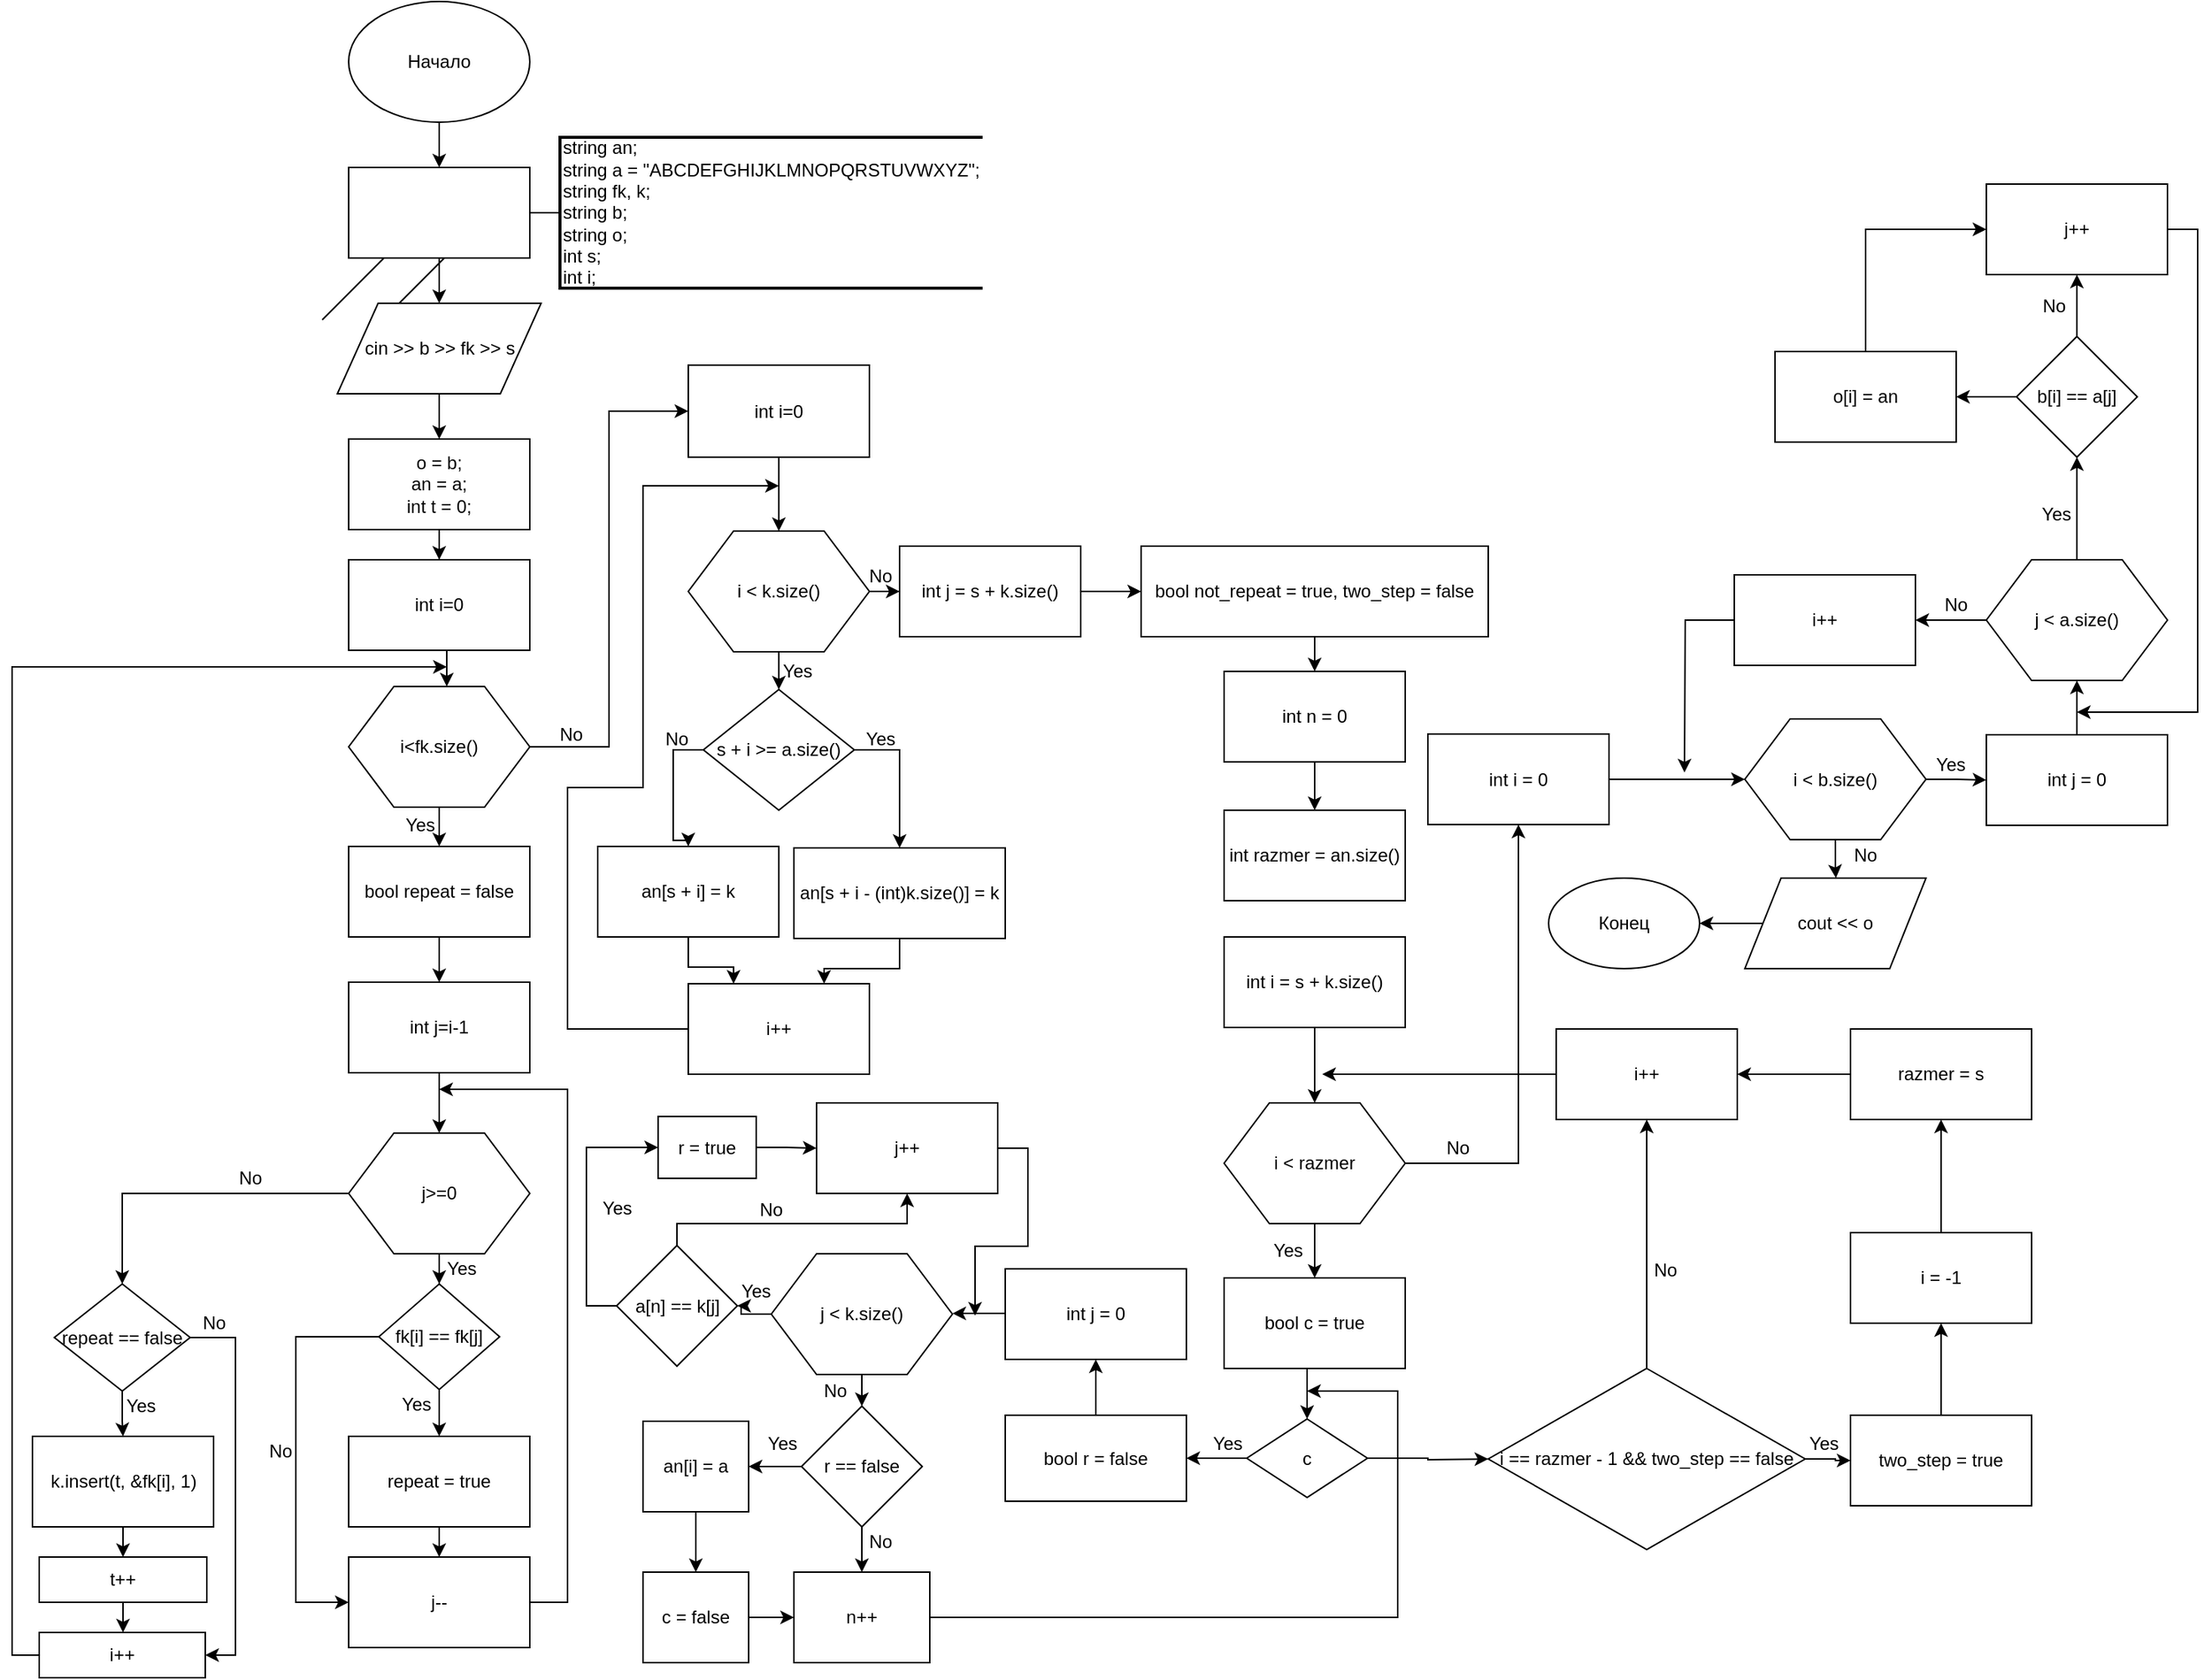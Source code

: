 <mxfile version="10.7.9" type="github"><diagram id="oi6oYu5w-UEiCMXIzrOc" name="Page-1"><mxGraphModel dx="1634" dy="796" grid="1" gridSize="10" guides="1" tooltips="1" connect="1" arrows="1" fold="1" page="1" pageScale="1" pageWidth="827" pageHeight="1169" math="0" shadow="0"><root><mxCell id="0"/><mxCell id="1" parent="0"/><mxCell id="6yxCZvQOGSa0C7Wad3yE-8" style="edgeStyle=orthogonalEdgeStyle;rounded=0;orthogonalLoop=1;jettySize=auto;html=1;exitX=0.5;exitY=1;exitDx=0;exitDy=0;entryX=0.5;entryY=0;entryDx=0;entryDy=0;" parent="1" edge="1"><mxGeometry relative="1" as="geometry"><mxPoint x="347.571" y="149.714" as="targetPoint"/></mxGeometry></mxCell><mxCell id="6yxCZvQOGSa0C7Wad3yE-10" style="edgeStyle=orthogonalEdgeStyle;rounded=0;orthogonalLoop=1;jettySize=auto;html=1;exitX=0.5;exitY=1;exitDx=0;exitDy=0;entryX=0.5;entryY=0;entryDx=0;entryDy=0;" parent="1" edge="1"><mxGeometry relative="1" as="geometry"><mxPoint x="347.571" y="239.714" as="targetPoint"/></mxGeometry></mxCell><mxCell id="6yxCZvQOGSa0C7Wad3yE-7" value="" style="endArrow=none;html=1;entryX=0;entryY=0.5;entryDx=0;entryDy=0;entryPerimeter=0;exitX=1;exitY=0.5;exitDx=0;exitDy=0;" parent="1" edge="1"><mxGeometry width="50" height="50" relative="1" as="geometry"><mxPoint x="407.571" y="179.714" as="sourcePoint"/><mxPoint x="337.5" y="250" as="targetPoint"/></mxGeometry></mxCell><mxCell id="6yxCZvQOGSa0C7Wad3yE-13" value="" style="edgeStyle=orthogonalEdgeStyle;rounded=0;orthogonalLoop=1;jettySize=auto;html=1;" parent="1" edge="1"><mxGeometry relative="1" as="geometry"><mxPoint x="347.571" y="330" as="targetPoint"/></mxGeometry></mxCell><mxCell id="6yxCZvQOGSa0C7Wad3yE-16" value="" style="edgeStyle=orthogonalEdgeStyle;rounded=0;orthogonalLoop=1;jettySize=auto;html=1;" parent="1" edge="1"><mxGeometry relative="1" as="geometry"><mxPoint x="347.571" y="410" as="targetPoint"/></mxGeometry></mxCell><mxCell id="6yxCZvQOGSa0C7Wad3yE-17" value="" style="edgeStyle=orthogonalEdgeStyle;rounded=0;orthogonalLoop=1;jettySize=auto;html=1;" parent="1" edge="1"><mxGeometry relative="1" as="geometry"><mxPoint x="347.571" y="494" as="targetPoint"/></mxGeometry></mxCell><mxCell id="6yxCZvQOGSa0C7Wad3yE-19" value="" style="edgeStyle=orthogonalEdgeStyle;rounded=0;orthogonalLoop=1;jettySize=auto;html=1;" parent="1" edge="1"><mxGeometry relative="1" as="geometry"><mxPoint x="347.571" y="600" as="targetPoint"/></mxGeometry></mxCell><mxCell id="6yxCZvQOGSa0C7Wad3yE-22" value="" style="edgeStyle=orthogonalEdgeStyle;rounded=0;orthogonalLoop=1;jettySize=auto;html=1;" parent="1" edge="1"><mxGeometry relative="1" as="geometry"><mxPoint x="347.571" y="690" as="targetPoint"/></mxGeometry></mxCell><mxCell id="6yxCZvQOGSa0C7Wad3yE-25" value="" style="edgeStyle=orthogonalEdgeStyle;rounded=0;orthogonalLoop=1;jettySize=auto;html=1;" parent="1" edge="1"><mxGeometry relative="1" as="geometry"><mxPoint x="347.571" y="890.063" as="targetPoint"/></mxGeometry></mxCell><mxCell id="6yxCZvQOGSa0C7Wad3yE-23" value="" style="edgeStyle=orthogonalEdgeStyle;rounded=0;orthogonalLoop=1;jettySize=auto;html=1;" parent="1" edge="1"><mxGeometry relative="1" as="geometry"><mxPoint x="347.5" y="790" as="targetPoint"/></mxGeometry></mxCell><mxCell id="6yxCZvQOGSa0C7Wad3yE-28" style="edgeStyle=orthogonalEdgeStyle;rounded=0;orthogonalLoop=1;jettySize=auto;html=1;exitX=0.5;exitY=1;exitDx=0;exitDy=0;entryX=0.5;entryY=0;entryDx=0;entryDy=0;" parent="1" edge="1"><mxGeometry relative="1" as="geometry"><mxPoint x="387.571" y="149.714" as="targetPoint"/></mxGeometry></mxCell><mxCell id="6yxCZvQOGSa0C7Wad3yE-29" style="edgeStyle=orthogonalEdgeStyle;rounded=0;orthogonalLoop=1;jettySize=auto;html=1;exitX=0.5;exitY=1;exitDx=0;exitDy=0;entryX=0.5;entryY=0;entryDx=0;entryDy=0;" parent="1" edge="1"><mxGeometry relative="1" as="geometry"><mxPoint x="387.571" y="239.714" as="targetPoint"/></mxGeometry></mxCell><mxCell id="6yxCZvQOGSa0C7Wad3yE-31" value="" style="endArrow=none;html=1;entryX=0;entryY=0.5;entryDx=0;entryDy=0;entryPerimeter=0;exitX=1;exitY=0.5;exitDx=0;exitDy=0;" parent="1" edge="1"><mxGeometry width="50" height="50" relative="1" as="geometry"><mxPoint x="447.571" y="179.714" as="sourcePoint"/><mxPoint x="377.5" y="250" as="targetPoint"/></mxGeometry></mxCell><mxCell id="6yxCZvQOGSa0C7Wad3yE-32" value="" style="edgeStyle=orthogonalEdgeStyle;rounded=0;orthogonalLoop=1;jettySize=auto;html=1;" parent="1" edge="1"><mxGeometry relative="1" as="geometry"><mxPoint x="387.571" y="330" as="targetPoint"/></mxGeometry></mxCell><mxCell id="6yxCZvQOGSa0C7Wad3yE-34" value="" style="edgeStyle=orthogonalEdgeStyle;rounded=0;orthogonalLoop=1;jettySize=auto;html=1;" parent="1" edge="1"><mxGeometry relative="1" as="geometry"><mxPoint x="387.571" y="410" as="targetPoint"/></mxGeometry></mxCell><mxCell id="6yxCZvQOGSa0C7Wad3yE-36" value="" style="edgeStyle=orthogonalEdgeStyle;rounded=0;orthogonalLoop=1;jettySize=auto;html=1;" parent="1" edge="1"><mxGeometry relative="1" as="geometry"><mxPoint x="387.571" y="496" as="targetPoint"/></mxGeometry></mxCell><mxCell id="6yxCZvQOGSa0C7Wad3yE-38" value="" style="edgeStyle=orthogonalEdgeStyle;rounded=0;orthogonalLoop=1;jettySize=auto;html=1;" parent="1" edge="1"><mxGeometry relative="1" as="geometry"><mxPoint x="387.571" y="600" as="targetPoint"/></mxGeometry></mxCell><mxCell id="6yxCZvQOGSa0C7Wad3yE-40" value="" style="edgeStyle=orthogonalEdgeStyle;rounded=0;orthogonalLoop=1;jettySize=auto;html=1;" parent="1" edge="1"><mxGeometry relative="1" as="geometry"><mxPoint x="387.571" y="690" as="targetPoint"/></mxGeometry></mxCell><mxCell id="6yxCZvQOGSa0C7Wad3yE-42" value="" style="edgeStyle=orthogonalEdgeStyle;rounded=0;orthogonalLoop=1;jettySize=auto;html=1;" parent="1" edge="1"><mxGeometry relative="1" as="geometry"><mxPoint x="387.571" y="890.063" as="targetPoint"/></mxGeometry></mxCell><mxCell id="6yxCZvQOGSa0C7Wad3yE-44" value="" style="edgeStyle=orthogonalEdgeStyle;rounded=0;orthogonalLoop=1;jettySize=auto;html=1;" parent="1" edge="1"><mxGeometry relative="1" as="geometry"><mxPoint x="387.5" y="790" as="targetPoint"/></mxGeometry></mxCell><mxCell id="6yxCZvQOGSa0C7Wad3yE-51" style="edgeStyle=orthogonalEdgeStyle;rounded=0;orthogonalLoop=1;jettySize=auto;html=1;exitX=0.5;exitY=1;exitDx=0;exitDy=0;entryX=0.5;entryY=0;entryDx=0;entryDy=0;" parent="1" source="6yxCZvQOGSa0C7Wad3yE-72" target="6yxCZvQOGSa0C7Wad3yE-53" edge="1"><mxGeometry relative="1" as="geometry"/></mxCell><mxCell id="6yxCZvQOGSa0C7Wad3yE-52" style="edgeStyle=orthogonalEdgeStyle;rounded=0;orthogonalLoop=1;jettySize=auto;html=1;exitX=0.5;exitY=1;exitDx=0;exitDy=0;entryX=0.5;entryY=0;entryDx=0;entryDy=0;" parent="1" source="6yxCZvQOGSa0C7Wad3yE-53" target="6yxCZvQOGSa0C7Wad3yE-56" edge="1"><mxGeometry relative="1" as="geometry"/></mxCell><mxCell id="6yxCZvQOGSa0C7Wad3yE-53" value="" style="rounded=0;whiteSpace=wrap;html=1;" parent="1" vertex="1"><mxGeometry x="355" y="149" width="120" height="60" as="geometry"/></mxCell><mxCell id="6yxCZvQOGSa0C7Wad3yE-54" value="" style="endArrow=none;html=1;entryX=0;entryY=0.5;entryDx=0;entryDy=0;entryPerimeter=0;exitX=1;exitY=0.5;exitDx=0;exitDy=0;" parent="1" source="6yxCZvQOGSa0C7Wad3yE-53" target="6yxCZvQOGSa0C7Wad3yE-73" edge="1"><mxGeometry width="50" height="50" relative="1" as="geometry"><mxPoint x="355" y="299" as="sourcePoint"/><mxPoint x="405" y="249" as="targetPoint"/></mxGeometry></mxCell><mxCell id="6yxCZvQOGSa0C7Wad3yE-55" value="" style="edgeStyle=orthogonalEdgeStyle;rounded=0;orthogonalLoop=1;jettySize=auto;html=1;" parent="1" source="6yxCZvQOGSa0C7Wad3yE-56" target="6yxCZvQOGSa0C7Wad3yE-58" edge="1"><mxGeometry relative="1" as="geometry"/></mxCell><mxCell id="6yxCZvQOGSa0C7Wad3yE-56" value="cin &amp;gt;&amp;gt; b &amp;gt;&amp;gt; fk &amp;gt;&amp;gt; s" style="shape=parallelogram;perimeter=parallelogramPerimeter;whiteSpace=wrap;html=1;" parent="1" vertex="1"><mxGeometry x="347.5" y="239" width="135" height="60" as="geometry"/></mxCell><mxCell id="6yxCZvQOGSa0C7Wad3yE-57" value="" style="edgeStyle=orthogonalEdgeStyle;rounded=0;orthogonalLoop=1;jettySize=auto;html=1;" parent="1" source="6yxCZvQOGSa0C7Wad3yE-58" target="6yxCZvQOGSa0C7Wad3yE-60" edge="1"><mxGeometry relative="1" as="geometry"/></mxCell><mxCell id="6yxCZvQOGSa0C7Wad3yE-58" value="&lt;div&gt;o = b;&lt;/div&gt;&lt;div&gt;&lt;span&gt;an = a;&lt;/span&gt;&lt;/div&gt;&lt;div&gt;&lt;span&gt;int t = 0;&lt;/span&gt;&lt;/div&gt;" style="rounded=0;whiteSpace=wrap;html=1;" parent="1" vertex="1"><mxGeometry x="355" y="329" width="120" height="60" as="geometry"/></mxCell><mxCell id="6yxCZvQOGSa0C7Wad3yE-59" value="" style="edgeStyle=orthogonalEdgeStyle;rounded=0;orthogonalLoop=1;jettySize=auto;html=1;" parent="1" source="6yxCZvQOGSa0C7Wad3yE-60" target="6yxCZvQOGSa0C7Wad3yE-62" edge="1"><mxGeometry relative="1" as="geometry"><Array as="points"><mxPoint x="420" y="480"/><mxPoint x="420" y="480"/></Array></mxGeometry></mxCell><mxCell id="6yxCZvQOGSa0C7Wad3yE-60" value="int i=0" style="rounded=0;whiteSpace=wrap;html=1;" parent="1" vertex="1"><mxGeometry x="355" y="409" width="120" height="60" as="geometry"/></mxCell><mxCell id="6yxCZvQOGSa0C7Wad3yE-61" value="" style="edgeStyle=orthogonalEdgeStyle;rounded=0;orthogonalLoop=1;jettySize=auto;html=1;" parent="1" source="6yxCZvQOGSa0C7Wad3yE-62" target="6yxCZvQOGSa0C7Wad3yE-64" edge="1"><mxGeometry relative="1" as="geometry"/></mxCell><mxCell id="6yxCZvQOGSa0C7Wad3yE-112" style="edgeStyle=orthogonalEdgeStyle;rounded=0;orthogonalLoop=1;jettySize=auto;html=1;entryX=0;entryY=0.5;entryDx=0;entryDy=0;" parent="1" source="6yxCZvQOGSa0C7Wad3yE-62" target="6yxCZvQOGSa0C7Wad3yE-111" edge="1"><mxGeometry relative="1" as="geometry"/></mxCell><mxCell id="6yxCZvQOGSa0C7Wad3yE-62" value="i&amp;lt;fk.size()" style="shape=hexagon;perimeter=hexagonPerimeter2;whiteSpace=wrap;html=1;" parent="1" vertex="1"><mxGeometry x="355" y="493" width="120" height="80" as="geometry"/></mxCell><mxCell id="6yxCZvQOGSa0C7Wad3yE-63" value="" style="edgeStyle=orthogonalEdgeStyle;rounded=0;orthogonalLoop=1;jettySize=auto;html=1;" parent="1" source="6yxCZvQOGSa0C7Wad3yE-64" target="6yxCZvQOGSa0C7Wad3yE-68" edge="1"><mxGeometry relative="1" as="geometry"/></mxCell><mxCell id="6yxCZvQOGSa0C7Wad3yE-64" value="bool repeat = false" style="rounded=0;whiteSpace=wrap;html=1;" parent="1" vertex="1"><mxGeometry x="355" y="599" width="120" height="60" as="geometry"/></mxCell><mxCell id="6yxCZvQOGSa0C7Wad3yE-65" value="" style="edgeStyle=orthogonalEdgeStyle;rounded=0;orthogonalLoop=1;jettySize=auto;html=1;" parent="1" source="6yxCZvQOGSa0C7Wad3yE-66" target="6yxCZvQOGSa0C7Wad3yE-69" edge="1"><mxGeometry relative="1" as="geometry"/></mxCell><mxCell id="6yxCZvQOGSa0C7Wad3yE-87" style="edgeStyle=orthogonalEdgeStyle;rounded=0;orthogonalLoop=1;jettySize=auto;html=1;exitX=0;exitY=0.5;exitDx=0;exitDy=0;entryX=0.5;entryY=0;entryDx=0;entryDy=0;" parent="1" source="6yxCZvQOGSa0C7Wad3yE-66" target="6yxCZvQOGSa0C7Wad3yE-88" edge="1"><mxGeometry relative="1" as="geometry"><mxPoint x="260" y="829.118" as="targetPoint"/></mxGeometry></mxCell><mxCell id="6yxCZvQOGSa0C7Wad3yE-66" value="j&amp;gt;=0" style="shape=hexagon;perimeter=hexagonPerimeter2;whiteSpace=wrap;html=1;" parent="1" vertex="1"><mxGeometry x="355" y="789" width="120" height="80" as="geometry"/></mxCell><mxCell id="6yxCZvQOGSa0C7Wad3yE-67" value="" style="edgeStyle=orthogonalEdgeStyle;rounded=0;orthogonalLoop=1;jettySize=auto;html=1;" parent="1" source="6yxCZvQOGSa0C7Wad3yE-68" target="6yxCZvQOGSa0C7Wad3yE-66" edge="1"><mxGeometry relative="1" as="geometry"/></mxCell><mxCell id="6yxCZvQOGSa0C7Wad3yE-68" value="int j=i-1" style="rounded=0;whiteSpace=wrap;html=1;" parent="1" vertex="1"><mxGeometry x="355" y="689" width="120" height="60" as="geometry"/></mxCell><mxCell id="6yxCZvQOGSa0C7Wad3yE-79" value="" style="edgeStyle=orthogonalEdgeStyle;rounded=0;orthogonalLoop=1;jettySize=auto;html=1;" parent="1" source="6yxCZvQOGSa0C7Wad3yE-69" target="6yxCZvQOGSa0C7Wad3yE-70" edge="1"><mxGeometry relative="1" as="geometry"/></mxCell><mxCell id="6yxCZvQOGSa0C7Wad3yE-81" style="edgeStyle=orthogonalEdgeStyle;rounded=0;orthogonalLoop=1;jettySize=auto;html=1;entryX=0;entryY=0.5;entryDx=0;entryDy=0;" parent="1" source="6yxCZvQOGSa0C7Wad3yE-69" target="6yxCZvQOGSa0C7Wad3yE-71" edge="1"><mxGeometry relative="1" as="geometry"><Array as="points"><mxPoint x="320" y="924"/><mxPoint x="320" y="1100"/></Array></mxGeometry></mxCell><mxCell id="6yxCZvQOGSa0C7Wad3yE-69" value="fk[i] == fk[j]" style="rhombus;whiteSpace=wrap;html=1;" parent="1" vertex="1"><mxGeometry x="375" y="889" width="80" height="70" as="geometry"/></mxCell><mxCell id="6yxCZvQOGSa0C7Wad3yE-80" value="" style="edgeStyle=orthogonalEdgeStyle;rounded=0;orthogonalLoop=1;jettySize=auto;html=1;" parent="1" source="6yxCZvQOGSa0C7Wad3yE-70" target="6yxCZvQOGSa0C7Wad3yE-71" edge="1"><mxGeometry relative="1" as="geometry"/></mxCell><mxCell id="6yxCZvQOGSa0C7Wad3yE-70" value="repeat = true" style="rounded=0;whiteSpace=wrap;html=1;" parent="1" vertex="1"><mxGeometry x="355" y="990" width="120" height="60" as="geometry"/></mxCell><mxCell id="6yxCZvQOGSa0C7Wad3yE-85" style="edgeStyle=orthogonalEdgeStyle;rounded=0;orthogonalLoop=1;jettySize=auto;html=1;exitX=1;exitY=0.5;exitDx=0;exitDy=0;" parent="1" source="6yxCZvQOGSa0C7Wad3yE-71" edge="1"><mxGeometry relative="1" as="geometry"><mxPoint x="415" y="760" as="targetPoint"/><Array as="points"><mxPoint x="500" y="1100"/><mxPoint x="500" y="760"/></Array></mxGeometry></mxCell><mxCell id="6yxCZvQOGSa0C7Wad3yE-71" value="j--" style="rounded=0;whiteSpace=wrap;html=1;" parent="1" vertex="1"><mxGeometry x="355" y="1070" width="120" height="60" as="geometry"/></mxCell><mxCell id="6yxCZvQOGSa0C7Wad3yE-72" value="Начало" style="ellipse;whiteSpace=wrap;html=1;" parent="1" vertex="1"><mxGeometry x="355" y="39" width="120" height="80" as="geometry"/></mxCell><mxCell id="6yxCZvQOGSa0C7Wad3yE-73" value="&lt;div&gt;string an;&lt;/div&gt;&lt;div&gt;string a = &quot;ABCDEFGHIJKLMNOPQRSTUVWXYZ&quot;;&lt;/div&gt;&lt;div&gt;string fk, k;&lt;/div&gt;&lt;div&gt;string b;&lt;/div&gt;&lt;div&gt;string o;&lt;/div&gt;&lt;div&gt;int s;&lt;/div&gt;&lt;div&gt;int i;&lt;/div&gt;" style="strokeWidth=2;html=1;shape=mxgraph.flowchart.annotation_1;align=left;pointerEvents=1" parent="1" vertex="1"><mxGeometry x="495" y="129" width="280" height="100" as="geometry"/></mxCell><mxCell id="6yxCZvQOGSa0C7Wad3yE-82" value="No" style="text;html=1;strokeColor=none;fillColor=none;align=center;verticalAlign=middle;whiteSpace=wrap;rounded=0;" parent="1" vertex="1"><mxGeometry x="290" y="990" width="40" height="20" as="geometry"/></mxCell><mxCell id="6yxCZvQOGSa0C7Wad3yE-83" value="Yes" style="text;html=1;strokeColor=none;fillColor=none;align=center;verticalAlign=middle;whiteSpace=wrap;rounded=0;" parent="1" vertex="1"><mxGeometry x="380" y="959" width="40" height="20" as="geometry"/></mxCell><mxCell id="6yxCZvQOGSa0C7Wad3yE-92" value="" style="edgeStyle=orthogonalEdgeStyle;rounded=0;orthogonalLoop=1;jettySize=auto;html=1;" parent="1" source="6yxCZvQOGSa0C7Wad3yE-88" target="6yxCZvQOGSa0C7Wad3yE-91" edge="1"><mxGeometry relative="1" as="geometry"/></mxCell><mxCell id="6yxCZvQOGSa0C7Wad3yE-102" style="edgeStyle=orthogonalEdgeStyle;rounded=0;orthogonalLoop=1;jettySize=auto;html=1;exitX=1;exitY=0.5;exitDx=0;exitDy=0;entryX=1;entryY=0.5;entryDx=0;entryDy=0;" parent="1" source="6yxCZvQOGSa0C7Wad3yE-88" target="6yxCZvQOGSa0C7Wad3yE-94" edge="1"><mxGeometry relative="1" as="geometry"/></mxCell><mxCell id="6yxCZvQOGSa0C7Wad3yE-88" value="repeat == false" style="rhombus;whiteSpace=wrap;html=1;" parent="1" vertex="1"><mxGeometry x="160" y="889" width="90" height="71" as="geometry"/></mxCell><mxCell id="6yxCZvQOGSa0C7Wad3yE-89" value="No" style="text;html=1;strokeColor=none;fillColor=none;align=center;verticalAlign=middle;whiteSpace=wrap;rounded=0;" parent="1" vertex="1"><mxGeometry x="270" y="809" width="40" height="20" as="geometry"/></mxCell><mxCell id="6yxCZvQOGSa0C7Wad3yE-90" value="Yes" style="text;html=1;strokeColor=none;fillColor=none;align=center;verticalAlign=middle;whiteSpace=wrap;rounded=0;" parent="1" vertex="1"><mxGeometry x="410" y="873.5" width="40" height="11" as="geometry"/></mxCell><mxCell id="6yxCZvQOGSa0C7Wad3yE-100" style="edgeStyle=orthogonalEdgeStyle;rounded=0;orthogonalLoop=1;jettySize=auto;html=1;exitX=0.5;exitY=1;exitDx=0;exitDy=0;entryX=0.5;entryY=0;entryDx=0;entryDy=0;" parent="1" source="6yxCZvQOGSa0C7Wad3yE-91" target="6yxCZvQOGSa0C7Wad3yE-93" edge="1"><mxGeometry relative="1" as="geometry"/></mxCell><mxCell id="6yxCZvQOGSa0C7Wad3yE-91" value="k.insert(t, &amp;amp;fk[i], 1)" style="rounded=0;whiteSpace=wrap;html=1;" parent="1" vertex="1"><mxGeometry x="145.5" y="990" width="120" height="60" as="geometry"/></mxCell><mxCell id="6yxCZvQOGSa0C7Wad3yE-101" style="edgeStyle=orthogonalEdgeStyle;rounded=0;orthogonalLoop=1;jettySize=auto;html=1;entryX=0.5;entryY=0;entryDx=0;entryDy=0;" parent="1" source="6yxCZvQOGSa0C7Wad3yE-93" target="6yxCZvQOGSa0C7Wad3yE-94" edge="1"><mxGeometry relative="1" as="geometry"/></mxCell><mxCell id="6yxCZvQOGSa0C7Wad3yE-93" value="t++" style="rounded=0;whiteSpace=wrap;html=1;" parent="1" vertex="1"><mxGeometry x="150" y="1070" width="111" height="30" as="geometry"/></mxCell><mxCell id="6yxCZvQOGSa0C7Wad3yE-108" style="edgeStyle=orthogonalEdgeStyle;rounded=0;orthogonalLoop=1;jettySize=auto;html=1;exitX=0;exitY=0.5;exitDx=0;exitDy=0;" parent="1" edge="1"><mxGeometry relative="1" as="geometry"><mxPoint x="420" y="480" as="targetPoint"/><mxPoint x="152.031" y="1134.969" as="sourcePoint"/><Array as="points"><mxPoint x="132" y="1135"/><mxPoint x="132" y="480"/></Array></mxGeometry></mxCell><mxCell id="6yxCZvQOGSa0C7Wad3yE-94" value="i++" style="rounded=0;whiteSpace=wrap;html=1;" parent="1" vertex="1"><mxGeometry x="150" y="1120" width="110" height="30" as="geometry"/></mxCell><mxCell id="6yxCZvQOGSa0C7Wad3yE-103" value="No" style="text;html=1;strokeColor=none;fillColor=none;align=center;verticalAlign=middle;whiteSpace=wrap;rounded=0;" parent="1" vertex="1"><mxGeometry x="258.5" y="910" width="14" height="9" as="geometry"/></mxCell><mxCell id="6yxCZvQOGSa0C7Wad3yE-105" value="Yes" style="text;html=1;strokeColor=none;fillColor=none;align=center;verticalAlign=middle;whiteSpace=wrap;rounded=0;" parent="1" vertex="1"><mxGeometry x="205" y="960" width="25" height="20" as="geometry"/></mxCell><mxCell id="6yxCZvQOGSa0C7Wad3yE-109" value="Yes" style="text;html=1;strokeColor=none;fillColor=none;align=center;verticalAlign=middle;whiteSpace=wrap;rounded=0;" parent="1" vertex="1"><mxGeometry x="390" y="575" width="25" height="20" as="geometry"/></mxCell><mxCell id="6yxCZvQOGSa0C7Wad3yE-119" value="" style="edgeStyle=orthogonalEdgeStyle;rounded=0;orthogonalLoop=1;jettySize=auto;html=1;" parent="1" source="6yxCZvQOGSa0C7Wad3yE-110" target="6yxCZvQOGSa0C7Wad3yE-118" edge="1"><mxGeometry relative="1" as="geometry"/></mxCell><mxCell id="6yxCZvQOGSa0C7Wad3yE-139" value="" style="edgeStyle=orthogonalEdgeStyle;rounded=0;orthogonalLoop=1;jettySize=auto;html=1;" parent="1" source="6yxCZvQOGSa0C7Wad3yE-110" target="6yxCZvQOGSa0C7Wad3yE-138" edge="1"><mxGeometry relative="1" as="geometry"/></mxCell><mxCell id="6yxCZvQOGSa0C7Wad3yE-110" value="i &amp;lt; k.size()" style="shape=hexagon;perimeter=hexagonPerimeter2;whiteSpace=wrap;html=1;" parent="1" vertex="1"><mxGeometry x="580" y="390" width="120" height="80" as="geometry"/></mxCell><mxCell id="6yxCZvQOGSa0C7Wad3yE-115" value="" style="edgeStyle=orthogonalEdgeStyle;rounded=0;orthogonalLoop=1;jettySize=auto;html=1;" parent="1" source="6yxCZvQOGSa0C7Wad3yE-111" target="6yxCZvQOGSa0C7Wad3yE-110" edge="1"><mxGeometry relative="1" as="geometry"/></mxCell><mxCell id="6yxCZvQOGSa0C7Wad3yE-111" value="int i=0" style="rounded=0;whiteSpace=wrap;html=1;" parent="1" vertex="1"><mxGeometry x="580" y="280" width="120" height="61" as="geometry"/></mxCell><mxCell id="6yxCZvQOGSa0C7Wad3yE-114" value="No" style="text;html=1;strokeColor=none;fillColor=none;align=center;verticalAlign=middle;whiteSpace=wrap;rounded=0;" parent="1" vertex="1"><mxGeometry x="490" y="520" width="25" height="10" as="geometry"/></mxCell><mxCell id="6yxCZvQOGSa0C7Wad3yE-122" style="edgeStyle=orthogonalEdgeStyle;rounded=0;orthogonalLoop=1;jettySize=auto;html=1;exitX=0;exitY=0.5;exitDx=0;exitDy=0;" parent="1" source="6yxCZvQOGSa0C7Wad3yE-118" target="6yxCZvQOGSa0C7Wad3yE-120" edge="1"><mxGeometry relative="1" as="geometry"/></mxCell><mxCell id="6yxCZvQOGSa0C7Wad3yE-123" style="edgeStyle=orthogonalEdgeStyle;rounded=0;orthogonalLoop=1;jettySize=auto;html=1;exitX=1;exitY=0.5;exitDx=0;exitDy=0;entryX=0.5;entryY=0;entryDx=0;entryDy=0;" parent="1" source="6yxCZvQOGSa0C7Wad3yE-118" target="6yxCZvQOGSa0C7Wad3yE-121" edge="1"><mxGeometry relative="1" as="geometry"/></mxCell><mxCell id="6yxCZvQOGSa0C7Wad3yE-118" value="s + i &amp;gt;= a.size()" style="rhombus;whiteSpace=wrap;html=1;" parent="1" vertex="1"><mxGeometry x="590" y="495" width="100" height="80" as="geometry"/></mxCell><mxCell id="6yxCZvQOGSa0C7Wad3yE-132" style="edgeStyle=orthogonalEdgeStyle;rounded=0;orthogonalLoop=1;jettySize=auto;html=1;exitX=0.5;exitY=1;exitDx=0;exitDy=0;entryX=0.25;entryY=0;entryDx=0;entryDy=0;" parent="1" source="6yxCZvQOGSa0C7Wad3yE-120" target="6yxCZvQOGSa0C7Wad3yE-131" edge="1"><mxGeometry relative="1" as="geometry"/></mxCell><mxCell id="6yxCZvQOGSa0C7Wad3yE-120" value="an[s + i] = k" style="rounded=0;whiteSpace=wrap;html=1;" parent="1" vertex="1"><mxGeometry x="520" y="599" width="120" height="60" as="geometry"/></mxCell><mxCell id="6yxCZvQOGSa0C7Wad3yE-133" style="edgeStyle=orthogonalEdgeStyle;rounded=0;orthogonalLoop=1;jettySize=auto;html=1;exitX=0.5;exitY=1;exitDx=0;exitDy=0;entryX=0.75;entryY=0;entryDx=0;entryDy=0;" parent="1" source="6yxCZvQOGSa0C7Wad3yE-121" target="6yxCZvQOGSa0C7Wad3yE-131" edge="1"><mxGeometry relative="1" as="geometry"/></mxCell><mxCell id="6yxCZvQOGSa0C7Wad3yE-121" value="an[s + i - (int)k.size()] = k" style="rounded=0;whiteSpace=wrap;html=1;" parent="1" vertex="1"><mxGeometry x="650" y="600" width="140" height="60" as="geometry"/></mxCell><mxCell id="6yxCZvQOGSa0C7Wad3yE-125" value="No" style="text;html=1;strokeColor=none;fillColor=none;align=center;verticalAlign=middle;whiteSpace=wrap;rounded=0;" parent="1" vertex="1"><mxGeometry x="560" y="523" width="25" height="10" as="geometry"/></mxCell><mxCell id="6yxCZvQOGSa0C7Wad3yE-126" value="Yes" style="text;html=1;strokeColor=none;fillColor=none;align=center;verticalAlign=middle;whiteSpace=wrap;rounded=0;" parent="1" vertex="1"><mxGeometry x="695" y="523" width="25" height="10" as="geometry"/></mxCell><mxCell id="6yxCZvQOGSa0C7Wad3yE-136" style="edgeStyle=orthogonalEdgeStyle;rounded=0;orthogonalLoop=1;jettySize=auto;html=1;exitX=0;exitY=0.5;exitDx=0;exitDy=0;" parent="1" source="6yxCZvQOGSa0C7Wad3yE-131" edge="1"><mxGeometry relative="1" as="geometry"><mxPoint x="640" y="360" as="targetPoint"/><Array as="points"><mxPoint x="500" y="720"/><mxPoint x="500" y="560"/><mxPoint x="550" y="560"/></Array></mxGeometry></mxCell><mxCell id="6yxCZvQOGSa0C7Wad3yE-131" value="i++" style="rounded=0;whiteSpace=wrap;html=1;" parent="1" vertex="1"><mxGeometry x="580" y="690" width="120" height="60" as="geometry"/></mxCell><mxCell id="6yxCZvQOGSa0C7Wad3yE-137" value="Yes" style="text;html=1;strokeColor=none;fillColor=none;align=center;verticalAlign=middle;whiteSpace=wrap;rounded=0;" parent="1" vertex="1"><mxGeometry x="640" y="477.5" width="25" height="10" as="geometry"/></mxCell><mxCell id="6yxCZvQOGSa0C7Wad3yE-146" value="" style="edgeStyle=orthogonalEdgeStyle;rounded=0;orthogonalLoop=1;jettySize=auto;html=1;" parent="1" source="6yxCZvQOGSa0C7Wad3yE-138" target="6yxCZvQOGSa0C7Wad3yE-145" edge="1"><mxGeometry relative="1" as="geometry"/></mxCell><mxCell id="6yxCZvQOGSa0C7Wad3yE-138" value="int j = s + k.size()" style="rounded=0;whiteSpace=wrap;html=1;" parent="1" vertex="1"><mxGeometry x="720" y="400" width="120" height="60" as="geometry"/></mxCell><mxCell id="6yxCZvQOGSa0C7Wad3yE-143" value="No" style="text;html=1;strokeColor=none;fillColor=none;align=center;verticalAlign=middle;whiteSpace=wrap;rounded=0;" parent="1" vertex="1"><mxGeometry x="695" y="415" width="25" height="10" as="geometry"/></mxCell><mxCell id="6yxCZvQOGSa0C7Wad3yE-148" value="" style="edgeStyle=orthogonalEdgeStyle;rounded=0;orthogonalLoop=1;jettySize=auto;html=1;" parent="1" source="6yxCZvQOGSa0C7Wad3yE-145" target="6yxCZvQOGSa0C7Wad3yE-147" edge="1"><mxGeometry relative="1" as="geometry"/></mxCell><mxCell id="6yxCZvQOGSa0C7Wad3yE-145" value="bool not_repeat = true, two_step = false" style="rounded=0;whiteSpace=wrap;html=1;" parent="1" vertex="1"><mxGeometry x="880" y="400" width="230" height="60" as="geometry"/></mxCell><mxCell id="6yxCZvQOGSa0C7Wad3yE-150" value="" style="edgeStyle=orthogonalEdgeStyle;rounded=0;orthogonalLoop=1;jettySize=auto;html=1;" parent="1" source="6yxCZvQOGSa0C7Wad3yE-147" target="6yxCZvQOGSa0C7Wad3yE-149" edge="1"><mxGeometry relative="1" as="geometry"/></mxCell><mxCell id="6yxCZvQOGSa0C7Wad3yE-147" value="int n = 0" style="rounded=0;whiteSpace=wrap;html=1;" parent="1" vertex="1"><mxGeometry x="935" y="483" width="120" height="60" as="geometry"/></mxCell><mxCell id="6yxCZvQOGSa0C7Wad3yE-149" value="int razmer = an.size()" style="rounded=0;whiteSpace=wrap;html=1;" parent="1" vertex="1"><mxGeometry x="935" y="575" width="120" height="60" as="geometry"/></mxCell><mxCell id="6yxCZvQOGSa0C7Wad3yE-153" value="" style="edgeStyle=orthogonalEdgeStyle;rounded=0;orthogonalLoop=1;jettySize=auto;html=1;" parent="1" source="6yxCZvQOGSa0C7Wad3yE-151" target="6yxCZvQOGSa0C7Wad3yE-152" edge="1"><mxGeometry relative="1" as="geometry"/></mxCell><mxCell id="6yxCZvQOGSa0C7Wad3yE-151" value="int i = s + k.size()" style="rounded=0;whiteSpace=wrap;html=1;" parent="1" vertex="1"><mxGeometry x="935" y="659" width="120" height="60" as="geometry"/></mxCell><mxCell id="6yxCZvQOGSa0C7Wad3yE-157" value="" style="edgeStyle=orthogonalEdgeStyle;rounded=0;orthogonalLoop=1;jettySize=auto;html=1;" parent="1" source="6yxCZvQOGSa0C7Wad3yE-152" target="6yxCZvQOGSa0C7Wad3yE-154" edge="1"><mxGeometry relative="1" as="geometry"/></mxCell><mxCell id="6yxCZvQOGSa0C7Wad3yE-215" style="edgeStyle=orthogonalEdgeStyle;rounded=0;orthogonalLoop=1;jettySize=auto;html=1;exitX=1;exitY=0.5;exitDx=0;exitDy=0;entryX=0.5;entryY=1;entryDx=0;entryDy=0;" parent="1" source="6yxCZvQOGSa0C7Wad3yE-152" target="6yxCZvQOGSa0C7Wad3yE-218" edge="1"><mxGeometry relative="1" as="geometry"><mxPoint x="1120" y="590" as="targetPoint"/><Array as="points"><mxPoint x="1130" y="809"/></Array></mxGeometry></mxCell><mxCell id="6yxCZvQOGSa0C7Wad3yE-152" value="i &amp;lt; razmer" style="shape=hexagon;perimeter=hexagonPerimeter2;whiteSpace=wrap;html=1;" parent="1" vertex="1"><mxGeometry x="935" y="769" width="120" height="80" as="geometry"/></mxCell><mxCell id="6yxCZvQOGSa0C7Wad3yE-161" value="" style="edgeStyle=orthogonalEdgeStyle;rounded=0;orthogonalLoop=1;jettySize=auto;html=1;entryX=0.5;entryY=0;entryDx=0;entryDy=0;" parent="1" source="6yxCZvQOGSa0C7Wad3yE-154" target="6yxCZvQOGSa0C7Wad3yE-159" edge="1"><mxGeometry relative="1" as="geometry"><mxPoint x="995" y="1025" as="targetPoint"/><Array as="points"><mxPoint x="990" y="960"/><mxPoint x="990" y="960"/></Array></mxGeometry></mxCell><mxCell id="6yxCZvQOGSa0C7Wad3yE-154" value="bool c = true" style="rounded=0;whiteSpace=wrap;html=1;" parent="1" vertex="1"><mxGeometry x="935" y="885" width="120" height="60" as="geometry"/></mxCell><mxCell id="6yxCZvQOGSa0C7Wad3yE-156" value="Yes" style="text;html=1;strokeColor=none;fillColor=none;align=center;verticalAlign=middle;whiteSpace=wrap;rounded=0;" parent="1" vertex="1"><mxGeometry x="965" y="862" width="25" height="10" as="geometry"/></mxCell><mxCell id="6yxCZvQOGSa0C7Wad3yE-163" value="" style="edgeStyle=orthogonalEdgeStyle;rounded=0;orthogonalLoop=1;jettySize=auto;html=1;" parent="1" source="6yxCZvQOGSa0C7Wad3yE-159" target="6yxCZvQOGSa0C7Wad3yE-162" edge="1"><mxGeometry relative="1" as="geometry"/></mxCell><mxCell id="6yxCZvQOGSa0C7Wad3yE-196" style="edgeStyle=orthogonalEdgeStyle;rounded=0;orthogonalLoop=1;jettySize=auto;html=1;exitX=1;exitY=0.5;exitDx=0;exitDy=0;" parent="1" source="6yxCZvQOGSa0C7Wad3yE-159" edge="1"><mxGeometry relative="1" as="geometry"><mxPoint x="1110" y="1005" as="targetPoint"/></mxGeometry></mxCell><mxCell id="6yxCZvQOGSa0C7Wad3yE-159" value="c" style="rhombus;whiteSpace=wrap;html=1;" parent="1" vertex="1"><mxGeometry x="950" y="978.5" width="80" height="52" as="geometry"/></mxCell><mxCell id="6yxCZvQOGSa0C7Wad3yE-165" value="" style="edgeStyle=orthogonalEdgeStyle;rounded=0;orthogonalLoop=1;jettySize=auto;html=1;" parent="1" source="6yxCZvQOGSa0C7Wad3yE-162" target="6yxCZvQOGSa0C7Wad3yE-164" edge="1"><mxGeometry relative="1" as="geometry"/></mxCell><mxCell id="6yxCZvQOGSa0C7Wad3yE-162" value="bool r = false" style="rounded=0;whiteSpace=wrap;html=1;" parent="1" vertex="1"><mxGeometry x="790" y="976" width="120" height="57" as="geometry"/></mxCell><mxCell id="6yxCZvQOGSa0C7Wad3yE-168" value="" style="edgeStyle=orthogonalEdgeStyle;rounded=0;orthogonalLoop=1;jettySize=auto;html=1;entryX=1;entryY=0.494;entryDx=0;entryDy=0;entryPerimeter=0;" parent="1" source="6yxCZvQOGSa0C7Wad3yE-164" target="6yxCZvQOGSa0C7Wad3yE-169" edge="1"><mxGeometry relative="1" as="geometry"><mxPoint x="735" y="903.5" as="targetPoint"/><Array as="points"><mxPoint x="770" y="909"/></Array></mxGeometry></mxCell><mxCell id="6yxCZvQOGSa0C7Wad3yE-164" value="int j = 0" style="rounded=0;whiteSpace=wrap;html=1;" parent="1" vertex="1"><mxGeometry x="790" y="879" width="120" height="60" as="geometry"/></mxCell><mxCell id="6yxCZvQOGSa0C7Wad3yE-166" value="Yes" style="text;html=1;strokeColor=none;fillColor=none;align=center;verticalAlign=middle;whiteSpace=wrap;rounded=0;" parent="1" vertex="1"><mxGeometry x="930" y="990" width="15" height="10" as="geometry"/></mxCell><mxCell id="6yxCZvQOGSa0C7Wad3yE-171" value="" style="edgeStyle=orthogonalEdgeStyle;rounded=0;orthogonalLoop=1;jettySize=auto;html=1;" parent="1" source="6yxCZvQOGSa0C7Wad3yE-169" target="6yxCZvQOGSa0C7Wad3yE-170" edge="1"><mxGeometry relative="1" as="geometry"/></mxCell><mxCell id="6yxCZvQOGSa0C7Wad3yE-183" value="" style="edgeStyle=orthogonalEdgeStyle;rounded=0;orthogonalLoop=1;jettySize=auto;html=1;" parent="1" source="6yxCZvQOGSa0C7Wad3yE-169" target="6yxCZvQOGSa0C7Wad3yE-182" edge="1"><mxGeometry relative="1" as="geometry"/></mxCell><mxCell id="6yxCZvQOGSa0C7Wad3yE-169" value="j &amp;lt; k.size()" style="shape=hexagon;perimeter=hexagonPerimeter2;whiteSpace=wrap;html=1;" parent="1" vertex="1"><mxGeometry x="635" y="869" width="120" height="80" as="geometry"/></mxCell><mxCell id="6yxCZvQOGSa0C7Wad3yE-176" style="edgeStyle=orthogonalEdgeStyle;rounded=0;orthogonalLoop=1;jettySize=auto;html=1;exitX=0;exitY=0.5;exitDx=0;exitDy=0;entryX=0;entryY=0.5;entryDx=0;entryDy=0;" parent="1" source="6yxCZvQOGSa0C7Wad3yE-170" target="6yxCZvQOGSa0C7Wad3yE-172" edge="1"><mxGeometry relative="1" as="geometry"/></mxCell><mxCell id="6yxCZvQOGSa0C7Wad3yE-177" style="edgeStyle=orthogonalEdgeStyle;rounded=0;orthogonalLoop=1;jettySize=auto;html=1;exitX=0.5;exitY=0;exitDx=0;exitDy=0;entryX=0.5;entryY=1;entryDx=0;entryDy=0;" parent="1" source="6yxCZvQOGSa0C7Wad3yE-170" target="6yxCZvQOGSa0C7Wad3yE-174" edge="1"><mxGeometry relative="1" as="geometry"><Array as="points"><mxPoint x="573" y="849"/><mxPoint x="725" y="849"/></Array></mxGeometry></mxCell><mxCell id="6yxCZvQOGSa0C7Wad3yE-170" value="a[n] == k[j]" style="rhombus;whiteSpace=wrap;html=1;" parent="1" vertex="1"><mxGeometry x="532.5" y="863.5" width="80" height="80" as="geometry"/></mxCell><mxCell id="6yxCZvQOGSa0C7Wad3yE-175" value="" style="edgeStyle=orthogonalEdgeStyle;rounded=0;orthogonalLoop=1;jettySize=auto;html=1;" parent="1" source="6yxCZvQOGSa0C7Wad3yE-172" target="6yxCZvQOGSa0C7Wad3yE-174" edge="1"><mxGeometry relative="1" as="geometry"/></mxCell><mxCell id="6yxCZvQOGSa0C7Wad3yE-172" value="r = true" style="rounded=0;whiteSpace=wrap;html=1;" parent="1" vertex="1"><mxGeometry x="560" y="778" width="65" height="41" as="geometry"/></mxCell><mxCell id="6yxCZvQOGSa0C7Wad3yE-184" style="edgeStyle=orthogonalEdgeStyle;rounded=0;orthogonalLoop=1;jettySize=auto;html=1;exitX=1;exitY=0.5;exitDx=0;exitDy=0;" parent="1" source="6yxCZvQOGSa0C7Wad3yE-174" edge="1"><mxGeometry relative="1" as="geometry"><mxPoint x="770" y="910" as="targetPoint"/><Array as="points"><mxPoint x="805" y="799"/><mxPoint x="805" y="864"/><mxPoint x="770" y="864"/></Array></mxGeometry></mxCell><mxCell id="6yxCZvQOGSa0C7Wad3yE-174" value="j++" style="rounded=0;whiteSpace=wrap;html=1;" parent="1" vertex="1"><mxGeometry x="665" y="769" width="120" height="60" as="geometry"/></mxCell><mxCell id="6yxCZvQOGSa0C7Wad3yE-178" value="Yes" style="text;html=1;strokeColor=none;fillColor=none;align=center;verticalAlign=middle;whiteSpace=wrap;rounded=0;" parent="1" vertex="1"><mxGeometry x="512.5" y="829" width="40" height="20" as="geometry"/></mxCell><mxCell id="6yxCZvQOGSa0C7Wad3yE-180" value="No" style="text;html=1;strokeColor=none;fillColor=none;align=center;verticalAlign=middle;whiteSpace=wrap;rounded=0;" parent="1" vertex="1"><mxGeometry x="615" y="830" width="40" height="20" as="geometry"/></mxCell><mxCell id="6yxCZvQOGSa0C7Wad3yE-181" value="Yes" style="text;html=1;strokeColor=none;fillColor=none;align=center;verticalAlign=middle;whiteSpace=wrap;rounded=0;" parent="1" vertex="1"><mxGeometry x="605" y="883.5" width="40" height="20" as="geometry"/></mxCell><mxCell id="6yxCZvQOGSa0C7Wad3yE-187" value="" style="edgeStyle=orthogonalEdgeStyle;rounded=0;orthogonalLoop=1;jettySize=auto;html=1;" parent="1" source="6yxCZvQOGSa0C7Wad3yE-182" target="6yxCZvQOGSa0C7Wad3yE-186" edge="1"><mxGeometry relative="1" as="geometry"/></mxCell><mxCell id="6yxCZvQOGSa0C7Wad3yE-189" value="" style="edgeStyle=orthogonalEdgeStyle;rounded=0;orthogonalLoop=1;jettySize=auto;html=1;" parent="1" source="6yxCZvQOGSa0C7Wad3yE-182" target="6yxCZvQOGSa0C7Wad3yE-188" edge="1"><mxGeometry relative="1" as="geometry"/></mxCell><mxCell id="6yxCZvQOGSa0C7Wad3yE-182" value="r == false" style="rhombus;whiteSpace=wrap;html=1;" parent="1" vertex="1"><mxGeometry x="655" y="970" width="80" height="80" as="geometry"/></mxCell><mxCell id="6yxCZvQOGSa0C7Wad3yE-185" value="No" style="text;html=1;strokeColor=none;fillColor=none;align=center;verticalAlign=middle;whiteSpace=wrap;rounded=0;" parent="1" vertex="1"><mxGeometry x="665" y="950" width="25" height="20" as="geometry"/></mxCell><mxCell id="6yxCZvQOGSa0C7Wad3yE-193" style="edgeStyle=orthogonalEdgeStyle;rounded=0;orthogonalLoop=1;jettySize=auto;html=1;exitX=1;exitY=0.5;exitDx=0;exitDy=0;" parent="1" source="6yxCZvQOGSa0C7Wad3yE-186" edge="1"><mxGeometry relative="1" as="geometry"><mxPoint x="990" y="960" as="targetPoint"/><Array as="points"><mxPoint x="1050" y="1110"/><mxPoint x="1050" y="960"/></Array></mxGeometry></mxCell><mxCell id="6yxCZvQOGSa0C7Wad3yE-186" value="n++" style="rounded=0;whiteSpace=wrap;html=1;" parent="1" vertex="1"><mxGeometry x="650" y="1080" width="90" height="60" as="geometry"/></mxCell><mxCell id="6yxCZvQOGSa0C7Wad3yE-191" value="" style="edgeStyle=orthogonalEdgeStyle;rounded=0;orthogonalLoop=1;jettySize=auto;html=1;" parent="1" source="6yxCZvQOGSa0C7Wad3yE-188" target="6yxCZvQOGSa0C7Wad3yE-190" edge="1"><mxGeometry relative="1" as="geometry"/></mxCell><mxCell id="6yxCZvQOGSa0C7Wad3yE-188" value="an[i] = a" style="rounded=0;whiteSpace=wrap;html=1;" parent="1" vertex="1"><mxGeometry x="550" y="980" width="70" height="60" as="geometry"/></mxCell><mxCell id="6yxCZvQOGSa0C7Wad3yE-192" value="" style="edgeStyle=orthogonalEdgeStyle;rounded=0;orthogonalLoop=1;jettySize=auto;html=1;" parent="1" source="6yxCZvQOGSa0C7Wad3yE-190" target="6yxCZvQOGSa0C7Wad3yE-186" edge="1"><mxGeometry relative="1" as="geometry"/></mxCell><mxCell id="6yxCZvQOGSa0C7Wad3yE-190" value="c = false" style="rounded=0;whiteSpace=wrap;html=1;" parent="1" vertex="1"><mxGeometry x="550" y="1080" width="70" height="60" as="geometry"/></mxCell><mxCell id="6yxCZvQOGSa0C7Wad3yE-194" value="No" style="text;html=1;strokeColor=none;fillColor=none;align=center;verticalAlign=middle;whiteSpace=wrap;rounded=0;" parent="1" vertex="1"><mxGeometry x="695" y="1050" width="25" height="20" as="geometry"/></mxCell><mxCell id="6yxCZvQOGSa0C7Wad3yE-195" value="Yes" style="text;html=1;strokeColor=none;fillColor=none;align=center;verticalAlign=middle;whiteSpace=wrap;rounded=0;" parent="1" vertex="1"><mxGeometry x="630" y="985" width="25" height="20" as="geometry"/></mxCell><mxCell id="6yxCZvQOGSa0C7Wad3yE-202" style="edgeStyle=orthogonalEdgeStyle;rounded=0;orthogonalLoop=1;jettySize=auto;html=1;exitX=0.5;exitY=0;exitDx=0;exitDy=0;entryX=0.5;entryY=1;entryDx=0;entryDy=0;" parent="1" source="6yxCZvQOGSa0C7Wad3yE-197" target="6yxCZvQOGSa0C7Wad3yE-199" edge="1"><mxGeometry relative="1" as="geometry"/></mxCell><mxCell id="6yxCZvQOGSa0C7Wad3yE-209" value="" style="edgeStyle=orthogonalEdgeStyle;rounded=0;orthogonalLoop=1;jettySize=auto;html=1;" parent="1" source="6yxCZvQOGSa0C7Wad3yE-197" target="6yxCZvQOGSa0C7Wad3yE-204" edge="1"><mxGeometry relative="1" as="geometry"/></mxCell><mxCell id="6yxCZvQOGSa0C7Wad3yE-197" value="i == razmer - 1 &amp;amp;&amp;amp; two_step == false" style="rhombus;whiteSpace=wrap;html=1;" parent="1" vertex="1"><mxGeometry x="1110" y="945" width="210" height="120" as="geometry"/></mxCell><mxCell id="6yxCZvQOGSa0C7Wad3yE-203" style="edgeStyle=orthogonalEdgeStyle;rounded=0;orthogonalLoop=1;jettySize=auto;html=1;exitX=0;exitY=0.5;exitDx=0;exitDy=0;" parent="1" source="6yxCZvQOGSa0C7Wad3yE-199" edge="1"><mxGeometry relative="1" as="geometry"><mxPoint x="1000" y="750" as="targetPoint"/></mxGeometry></mxCell><mxCell id="6yxCZvQOGSa0C7Wad3yE-199" value="i++" style="rounded=0;whiteSpace=wrap;html=1;" parent="1" vertex="1"><mxGeometry x="1155" y="720" width="120" height="60" as="geometry"/></mxCell><mxCell id="6yxCZvQOGSa0C7Wad3yE-210" value="" style="edgeStyle=orthogonalEdgeStyle;rounded=0;orthogonalLoop=1;jettySize=auto;html=1;" parent="1" source="6yxCZvQOGSa0C7Wad3yE-204" target="6yxCZvQOGSa0C7Wad3yE-207" edge="1"><mxGeometry relative="1" as="geometry"/></mxCell><mxCell id="6yxCZvQOGSa0C7Wad3yE-204" value="two_step = true" style="rounded=0;whiteSpace=wrap;html=1;" parent="1" vertex="1"><mxGeometry x="1350" y="976" width="120" height="60" as="geometry"/></mxCell><mxCell id="6yxCZvQOGSa0C7Wad3yE-211" value="" style="edgeStyle=orthogonalEdgeStyle;rounded=0;orthogonalLoop=1;jettySize=auto;html=1;" parent="1" source="6yxCZvQOGSa0C7Wad3yE-207" target="6yxCZvQOGSa0C7Wad3yE-208" edge="1"><mxGeometry relative="1" as="geometry"/></mxCell><mxCell id="6yxCZvQOGSa0C7Wad3yE-207" value="i = -1" style="rounded=0;whiteSpace=wrap;html=1;" parent="1" vertex="1"><mxGeometry x="1350" y="855" width="120" height="60" as="geometry"/></mxCell><mxCell id="6yxCZvQOGSa0C7Wad3yE-212" value="" style="edgeStyle=orthogonalEdgeStyle;rounded=0;orthogonalLoop=1;jettySize=auto;html=1;" parent="1" source="6yxCZvQOGSa0C7Wad3yE-208" target="6yxCZvQOGSa0C7Wad3yE-199" edge="1"><mxGeometry relative="1" as="geometry"/></mxCell><mxCell id="6yxCZvQOGSa0C7Wad3yE-208" value="razmer = s" style="rounded=0;whiteSpace=wrap;html=1;" parent="1" vertex="1"><mxGeometry x="1350" y="720" width="120" height="60" as="geometry"/></mxCell><mxCell id="6yxCZvQOGSa0C7Wad3yE-213" value="Yes" style="text;html=1;strokeColor=none;fillColor=none;align=center;verticalAlign=middle;whiteSpace=wrap;rounded=0;" parent="1" vertex="1"><mxGeometry x="1320" y="990" width="25" height="10" as="geometry"/></mxCell><mxCell id="6yxCZvQOGSa0C7Wad3yE-214" value="No" style="text;html=1;strokeColor=none;fillColor=none;align=center;verticalAlign=middle;whiteSpace=wrap;rounded=0;" parent="1" vertex="1"><mxGeometry x="1214.5" y="875" width="25" height="10" as="geometry"/></mxCell><mxCell id="6yxCZvQOGSa0C7Wad3yE-217" value="No" style="text;html=1;strokeColor=none;fillColor=none;align=center;verticalAlign=middle;whiteSpace=wrap;rounded=0;" parent="1" vertex="1"><mxGeometry x="1070" y="788.5" width="40" height="20" as="geometry"/></mxCell><mxCell id="6yxCZvQOGSa0C7Wad3yE-224" style="edgeStyle=orthogonalEdgeStyle;rounded=0;orthogonalLoop=1;jettySize=auto;html=1;entryX=0;entryY=0.5;entryDx=0;entryDy=0;" parent="1" source="6yxCZvQOGSa0C7Wad3yE-218" target="6yxCZvQOGSa0C7Wad3yE-219" edge="1"><mxGeometry relative="1" as="geometry"/></mxCell><mxCell id="6yxCZvQOGSa0C7Wad3yE-218" value="int i = 0" style="rounded=0;whiteSpace=wrap;html=1;" parent="1" vertex="1"><mxGeometry x="1070" y="524.5" width="120" height="60" as="geometry"/></mxCell><mxCell id="6yxCZvQOGSa0C7Wad3yE-228" value="" style="edgeStyle=orthogonalEdgeStyle;rounded=0;orthogonalLoop=1;jettySize=auto;html=1;" parent="1" source="6yxCZvQOGSa0C7Wad3yE-219" edge="1"><mxGeometry relative="1" as="geometry"><mxPoint x="1340.353" y="620" as="targetPoint"/></mxGeometry></mxCell><mxCell id="6yxCZvQOGSa0C7Wad3yE-232" value="" style="edgeStyle=orthogonalEdgeStyle;rounded=0;orthogonalLoop=1;jettySize=auto;html=1;" parent="1" source="6yxCZvQOGSa0C7Wad3yE-219" target="6yxCZvQOGSa0C7Wad3yE-231" edge="1"><mxGeometry relative="1" as="geometry"/></mxCell><mxCell id="6yxCZvQOGSa0C7Wad3yE-219" value="i &amp;lt; b.size()" style="shape=hexagon;perimeter=hexagonPerimeter2;whiteSpace=wrap;html=1;" parent="1" vertex="1"><mxGeometry x="1280" y="514.5" width="120" height="80" as="geometry"/></mxCell><mxCell id="6yxCZvQOGSa0C7Wad3yE-230" value="" style="edgeStyle=orthogonalEdgeStyle;rounded=0;orthogonalLoop=1;jettySize=auto;html=1;exitX=0;exitY=0.5;exitDx=0;exitDy=0;" parent="1" source="6yxCZvQOGSa0C7Wad3yE-255" target="6yxCZvQOGSa0C7Wad3yE-229" edge="1"><mxGeometry relative="1" as="geometry"><mxPoint x="1280" y="649.882" as="sourcePoint"/></mxGeometry></mxCell><mxCell id="6yxCZvQOGSa0C7Wad3yE-229" value="Конец" style="ellipse;whiteSpace=wrap;html=1;" parent="1" vertex="1"><mxGeometry x="1150" y="620" width="100" height="60" as="geometry"/></mxCell><mxCell id="6yxCZvQOGSa0C7Wad3yE-235" value="" style="edgeStyle=orthogonalEdgeStyle;rounded=0;orthogonalLoop=1;jettySize=auto;html=1;" parent="1" source="6yxCZvQOGSa0C7Wad3yE-231" target="6yxCZvQOGSa0C7Wad3yE-233" edge="1"><mxGeometry relative="1" as="geometry"/></mxCell><mxCell id="6yxCZvQOGSa0C7Wad3yE-231" value="int j = 0" style="rounded=0;whiteSpace=wrap;html=1;" parent="1" vertex="1"><mxGeometry x="1440" y="525" width="120" height="60" as="geometry"/></mxCell><mxCell id="6yxCZvQOGSa0C7Wad3yE-237" value="" style="edgeStyle=orthogonalEdgeStyle;rounded=0;orthogonalLoop=1;jettySize=auto;html=1;" parent="1" source="6yxCZvQOGSa0C7Wad3yE-233" target="6yxCZvQOGSa0C7Wad3yE-236" edge="1"><mxGeometry relative="1" as="geometry"/></mxCell><mxCell id="6yxCZvQOGSa0C7Wad3yE-246" value="" style="edgeStyle=orthogonalEdgeStyle;rounded=0;orthogonalLoop=1;jettySize=auto;html=1;" parent="1" source="6yxCZvQOGSa0C7Wad3yE-233" target="6yxCZvQOGSa0C7Wad3yE-243" edge="1"><mxGeometry relative="1" as="geometry"/></mxCell><mxCell id="6yxCZvQOGSa0C7Wad3yE-233" value="j &amp;lt; a.size()" style="shape=hexagon;perimeter=hexagonPerimeter2;whiteSpace=wrap;html=1;" parent="1" vertex="1"><mxGeometry x="1440" y="409" width="120" height="80" as="geometry"/></mxCell><mxCell id="6yxCZvQOGSa0C7Wad3yE-238" style="edgeStyle=orthogonalEdgeStyle;rounded=0;orthogonalLoop=1;jettySize=auto;html=1;exitX=0;exitY=0.5;exitDx=0;exitDy=0;" parent="1" source="6yxCZvQOGSa0C7Wad3yE-236" edge="1"><mxGeometry relative="1" as="geometry"><mxPoint x="1240.0" y="550" as="targetPoint"/></mxGeometry></mxCell><mxCell id="6yxCZvQOGSa0C7Wad3yE-236" value="i++" style="rounded=0;whiteSpace=wrap;html=1;" parent="1" vertex="1"><mxGeometry x="1273" y="419" width="120" height="60" as="geometry"/></mxCell><mxCell id="6yxCZvQOGSa0C7Wad3yE-239" value="No" style="text;html=1;strokeColor=none;fillColor=none;align=center;verticalAlign=middle;whiteSpace=wrap;rounded=0;" parent="1" vertex="1"><mxGeometry x="1400" y="429" width="40" height="20" as="geometry"/></mxCell><mxCell id="6yxCZvQOGSa0C7Wad3yE-240" value="No" style="text;html=1;strokeColor=none;fillColor=none;align=center;verticalAlign=middle;whiteSpace=wrap;rounded=0;" parent="1" vertex="1"><mxGeometry x="1340" y="595" width="40" height="20" as="geometry"/></mxCell><mxCell id="6yxCZvQOGSa0C7Wad3yE-241" value="Yes" style="text;html=1;strokeColor=none;fillColor=none;align=center;verticalAlign=middle;whiteSpace=wrap;rounded=0;" parent="1" vertex="1"><mxGeometry x="1400" y="535" width="33" height="20" as="geometry"/></mxCell><mxCell id="6yxCZvQOGSa0C7Wad3yE-242" value="Yes" style="text;html=1;strokeColor=none;fillColor=none;align=center;verticalAlign=middle;whiteSpace=wrap;rounded=0;" parent="1" vertex="1"><mxGeometry x="1470" y="369" width="33" height="20" as="geometry"/></mxCell><mxCell id="6yxCZvQOGSa0C7Wad3yE-248" value="" style="edgeStyle=orthogonalEdgeStyle;rounded=0;orthogonalLoop=1;jettySize=auto;html=1;" parent="1" source="6yxCZvQOGSa0C7Wad3yE-243" target="6yxCZvQOGSa0C7Wad3yE-247" edge="1"><mxGeometry relative="1" as="geometry"/></mxCell><mxCell id="6yxCZvQOGSa0C7Wad3yE-251" value="" style="edgeStyle=orthogonalEdgeStyle;rounded=0;orthogonalLoop=1;jettySize=auto;html=1;" parent="1" source="6yxCZvQOGSa0C7Wad3yE-243" target="6yxCZvQOGSa0C7Wad3yE-250" edge="1"><mxGeometry relative="1" as="geometry"/></mxCell><mxCell id="6yxCZvQOGSa0C7Wad3yE-243" value="b[i] == a[j]" style="rhombus;whiteSpace=wrap;html=1;" parent="1" vertex="1"><mxGeometry x="1460" y="261" width="80" height="80" as="geometry"/></mxCell><mxCell id="6yxCZvQOGSa0C7Wad3yE-254" style="edgeStyle=orthogonalEdgeStyle;rounded=0;orthogonalLoop=1;jettySize=auto;html=1;" parent="1" source="6yxCZvQOGSa0C7Wad3yE-247" edge="1"><mxGeometry relative="1" as="geometry"><mxPoint x="1500" y="510" as="targetPoint"/><Array as="points"><mxPoint x="1580" y="190"/><mxPoint x="1580" y="510"/></Array></mxGeometry></mxCell><mxCell id="6yxCZvQOGSa0C7Wad3yE-247" value="j++" style="rounded=0;whiteSpace=wrap;html=1;" parent="1" vertex="1"><mxGeometry x="1440" y="160" width="120" height="60" as="geometry"/></mxCell><mxCell id="6yxCZvQOGSa0C7Wad3yE-249" value="No" style="text;html=1;strokeColor=none;fillColor=none;align=center;verticalAlign=middle;whiteSpace=wrap;rounded=0;" parent="1" vertex="1"><mxGeometry x="1470" y="231" width="30" height="20" as="geometry"/></mxCell><mxCell id="6yxCZvQOGSa0C7Wad3yE-253" style="edgeStyle=orthogonalEdgeStyle;rounded=0;orthogonalLoop=1;jettySize=auto;html=1;entryX=0;entryY=0.5;entryDx=0;entryDy=0;" parent="1" source="6yxCZvQOGSa0C7Wad3yE-250" target="6yxCZvQOGSa0C7Wad3yE-247" edge="1"><mxGeometry relative="1" as="geometry"><mxPoint x="1420" y="190" as="targetPoint"/><Array as="points"><mxPoint x="1360" y="190"/></Array></mxGeometry></mxCell><mxCell id="6yxCZvQOGSa0C7Wad3yE-250" value="o[i] = an" style="rounded=0;whiteSpace=wrap;html=1;" parent="1" vertex="1"><mxGeometry x="1300" y="271" width="120" height="60" as="geometry"/></mxCell><mxCell id="6yxCZvQOGSa0C7Wad3yE-255" value="cout &amp;lt;&amp;lt; o" style="shape=parallelogram;perimeter=parallelogramPerimeter;whiteSpace=wrap;html=1;" parent="1" vertex="1"><mxGeometry x="1280" y="620" width="120" height="60" as="geometry"/></mxCell></root></mxGraphModel></diagram></mxfile>